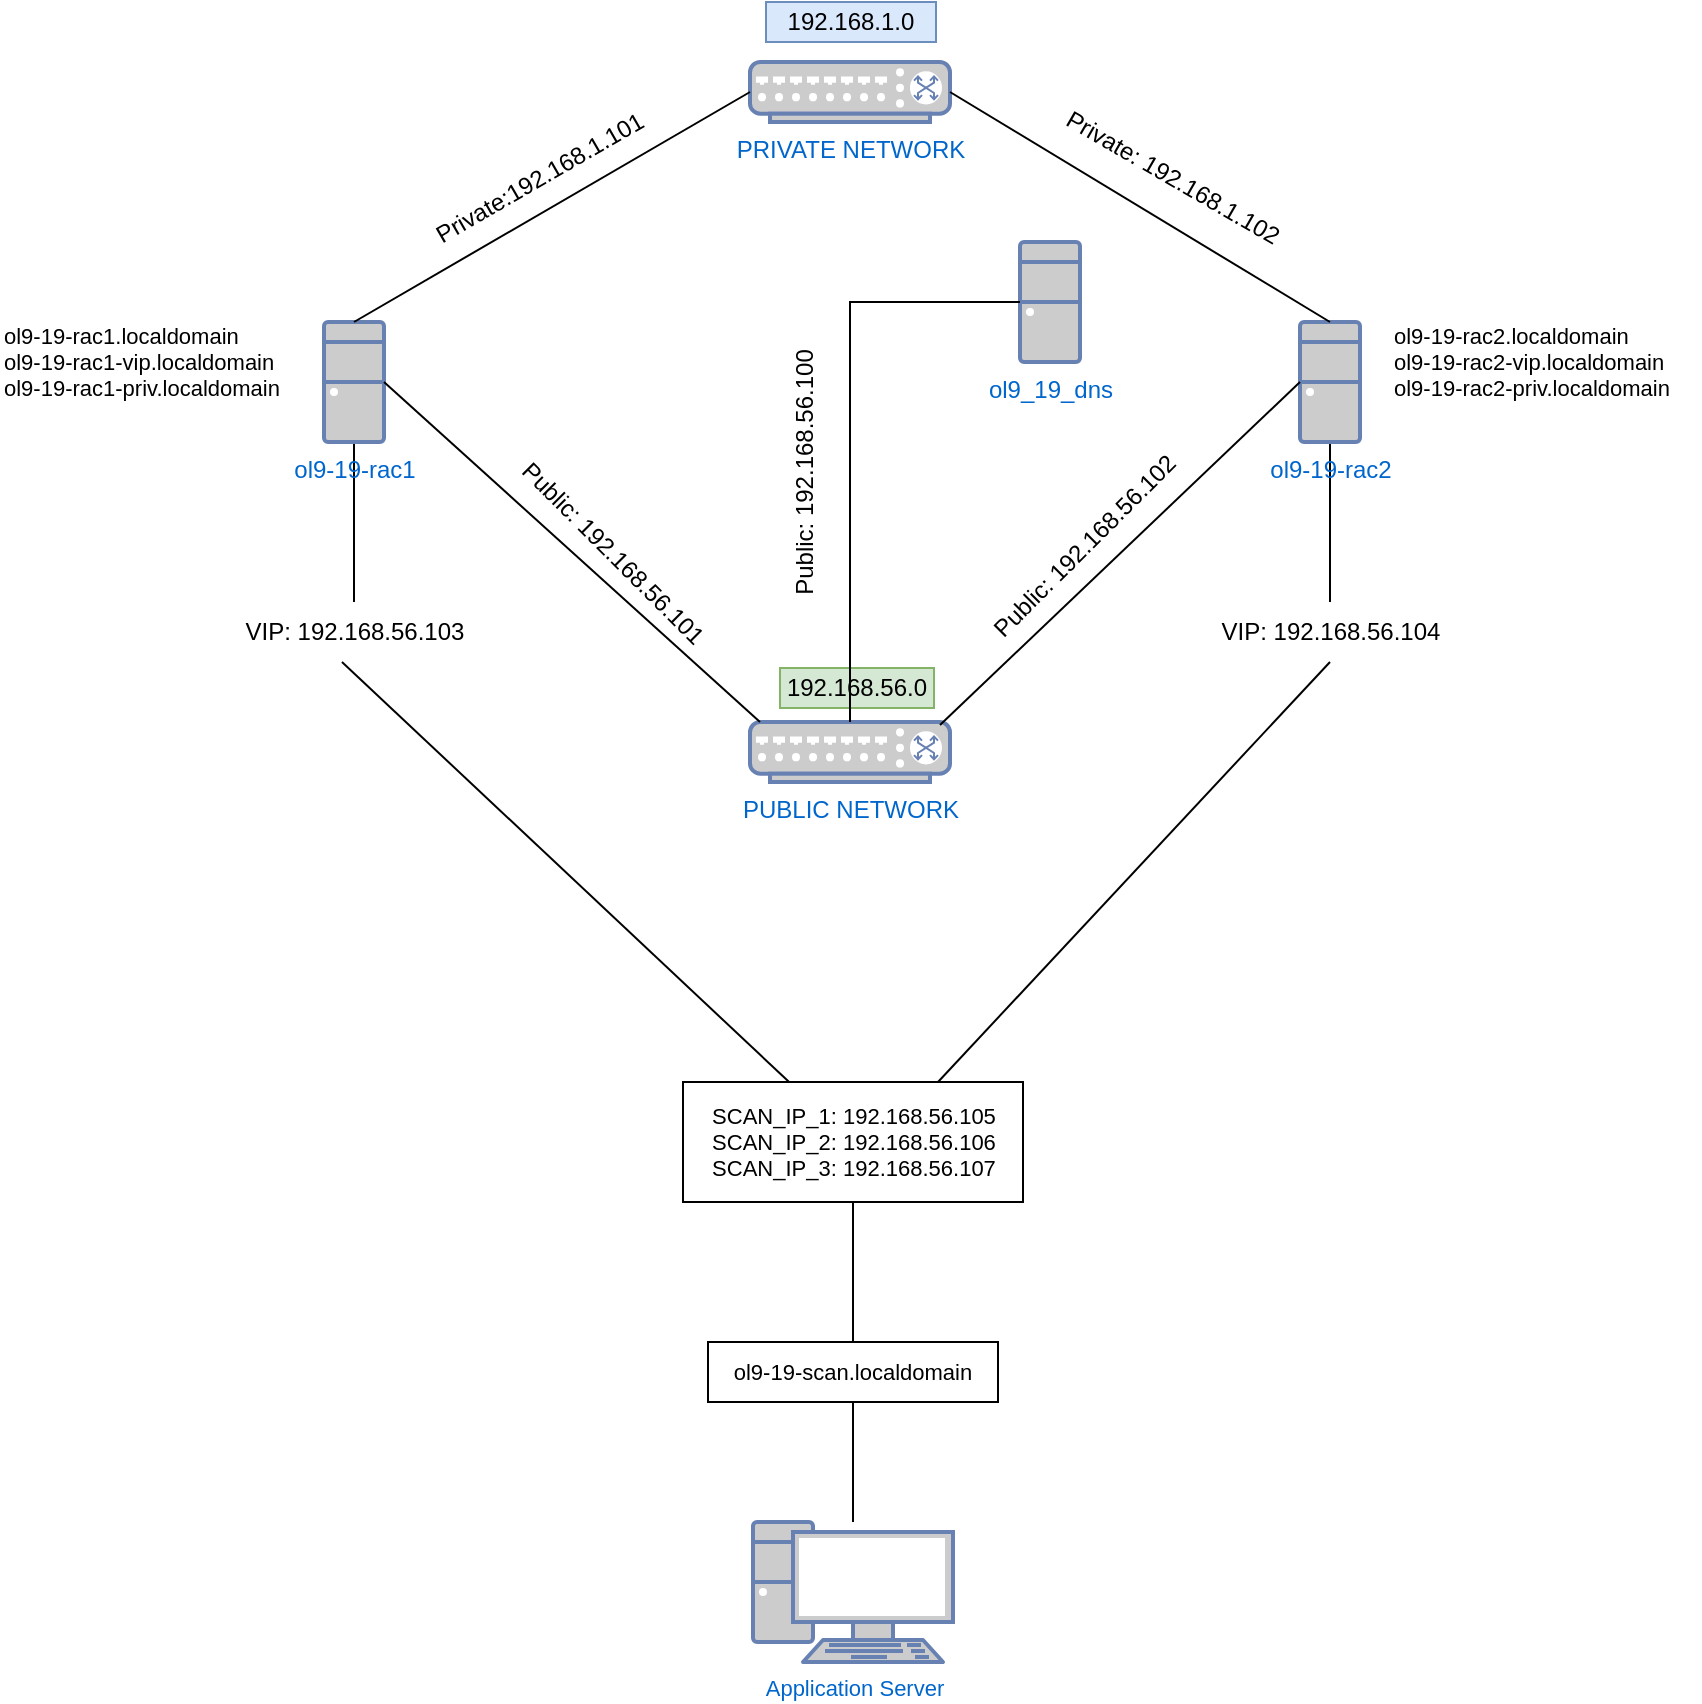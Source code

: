 <mxfile version="23.1.5" type="github">
  <diagram name="Page-1" id="A4Ai2_R7DW5ptEaBGcl3">
    <mxGraphModel dx="1727" dy="924" grid="1" gridSize="10" guides="1" tooltips="1" connect="1" arrows="1" fold="1" page="1" pageScale="1" pageWidth="850" pageHeight="1100" math="0" shadow="0">
      <root>
        <mxCell id="0" />
        <mxCell id="1" parent="0" />
        <mxCell id="ImBMw09rkv26mxz3HkRQ-37" style="edgeStyle=none;rounded=0;orthogonalLoop=1;jettySize=auto;html=1;strokeColor=default;align=center;verticalAlign=middle;fontFamily=Helvetica;fontSize=11;fontColor=default;labelBackgroundColor=default;endArrow=none;endFill=0;" edge="1" parent="1" source="ImBMw09rkv26mxz3HkRQ-1" target="ImBMw09rkv26mxz3HkRQ-24">
          <mxGeometry relative="1" as="geometry" />
        </mxCell>
        <mxCell id="ImBMw09rkv26mxz3HkRQ-1" value="ol9-19-rac1" style="fontColor=#0066CC;verticalAlign=top;verticalLabelPosition=bottom;labelPosition=center;align=center;html=1;outlineConnect=0;fillColor=#CCCCCC;strokeColor=#6881B3;gradientColor=none;gradientDirection=north;strokeWidth=2;shape=mxgraph.networks.desktop_pc;" vertex="1" parent="1">
          <mxGeometry x="162" y="210" width="30" height="60" as="geometry" />
        </mxCell>
        <mxCell id="ImBMw09rkv26mxz3HkRQ-38" style="edgeStyle=none;rounded=0;orthogonalLoop=1;jettySize=auto;html=1;strokeColor=default;align=center;verticalAlign=middle;fontFamily=Helvetica;fontSize=11;fontColor=default;labelBackgroundColor=default;endArrow=none;endFill=0;" edge="1" parent="1" source="ImBMw09rkv26mxz3HkRQ-2" target="ImBMw09rkv26mxz3HkRQ-25">
          <mxGeometry relative="1" as="geometry" />
        </mxCell>
        <mxCell id="ImBMw09rkv26mxz3HkRQ-2" value="ol9-19-rac2" style="fontColor=#0066CC;verticalAlign=top;verticalLabelPosition=bottom;labelPosition=center;align=center;html=1;outlineConnect=0;fillColor=#CCCCCC;strokeColor=#6881B3;gradientColor=none;gradientDirection=north;strokeWidth=2;shape=mxgraph.networks.desktop_pc;" vertex="1" parent="1">
          <mxGeometry x="650" y="210" width="30" height="60" as="geometry" />
        </mxCell>
        <mxCell id="ImBMw09rkv26mxz3HkRQ-3" value="ol9_19_dns" style="fontColor=#0066CC;verticalAlign=top;verticalLabelPosition=bottom;labelPosition=center;align=center;html=1;outlineConnect=0;fillColor=#CCCCCC;strokeColor=#6881B3;gradientColor=none;gradientDirection=north;strokeWidth=2;shape=mxgraph.networks.desktop_pc;" vertex="1" parent="1">
          <mxGeometry x="510" y="170" width="30" height="60" as="geometry" />
        </mxCell>
        <mxCell id="ImBMw09rkv26mxz3HkRQ-4" value="PUBLIC NETWORK" style="fontColor=#0066CC;verticalAlign=top;verticalLabelPosition=bottom;labelPosition=center;align=center;html=1;outlineConnect=0;fillColor=#CCCCCC;strokeColor=#6881B3;gradientColor=none;gradientDirection=north;strokeWidth=2;shape=mxgraph.networks.switch;" vertex="1" parent="1">
          <mxGeometry x="375" y="410" width="100" height="30" as="geometry" />
        </mxCell>
        <mxCell id="ImBMw09rkv26mxz3HkRQ-5" value="192.168.56.0" style="text;html=1;align=center;verticalAlign=middle;whiteSpace=wrap;rounded=0;fillColor=#d5e8d4;strokeColor=#82b366;" vertex="1" parent="1">
          <mxGeometry x="390" y="383" width="77" height="20" as="geometry" />
        </mxCell>
        <mxCell id="ImBMw09rkv26mxz3HkRQ-8" value="PRIVATE NETWORK" style="fontColor=#0066CC;verticalAlign=top;verticalLabelPosition=bottom;labelPosition=center;align=center;html=1;outlineConnect=0;fillColor=#CCCCCC;strokeColor=#6881B3;gradientColor=none;gradientDirection=north;strokeWidth=2;shape=mxgraph.networks.switch;" vertex="1" parent="1">
          <mxGeometry x="375" y="80" width="100" height="30" as="geometry" />
        </mxCell>
        <mxCell id="ImBMw09rkv26mxz3HkRQ-9" value="192.168.1.0" style="text;html=1;align=center;verticalAlign=middle;whiteSpace=wrap;rounded=0;fillColor=#dae8fc;strokeColor=#6c8ebf;" vertex="1" parent="1">
          <mxGeometry x="383" y="50" width="85" height="20" as="geometry" />
        </mxCell>
        <mxCell id="ImBMw09rkv26mxz3HkRQ-12" value="" style="endArrow=none;html=1;rounded=0;exitX=0.5;exitY=0;exitDx=0;exitDy=0;exitPerimeter=0;entryX=0;entryY=0.5;entryDx=0;entryDy=0;entryPerimeter=0;endFill=0;" edge="1" parent="1" source="ImBMw09rkv26mxz3HkRQ-1" target="ImBMw09rkv26mxz3HkRQ-8">
          <mxGeometry width="50" height="50" relative="1" as="geometry">
            <mxPoint x="220" y="190" as="sourcePoint" />
            <mxPoint x="270" y="140" as="targetPoint" />
          </mxGeometry>
        </mxCell>
        <mxCell id="ImBMw09rkv26mxz3HkRQ-13" value="" style="endArrow=none;html=1;rounded=0;exitX=0.5;exitY=0;exitDx=0;exitDy=0;exitPerimeter=0;entryX=1;entryY=0.5;entryDx=0;entryDy=0;entryPerimeter=0;endFill=0;" edge="1" parent="1" source="ImBMw09rkv26mxz3HkRQ-2" target="ImBMw09rkv26mxz3HkRQ-8">
          <mxGeometry width="50" height="50" relative="1" as="geometry">
            <mxPoint x="620" y="130" as="sourcePoint" />
            <mxPoint x="670" y="80" as="targetPoint" />
          </mxGeometry>
        </mxCell>
        <mxCell id="ImBMw09rkv26mxz3HkRQ-14" value="Private:192.168.1.101" style="text;html=1;align=center;verticalAlign=middle;whiteSpace=wrap;rounded=0;rotation=-30;" vertex="1" parent="1">
          <mxGeometry x="240" y="123" width="60" height="30" as="geometry" />
        </mxCell>
        <mxCell id="ImBMw09rkv26mxz3HkRQ-15" value="Private: 192.168.1.102" style="text;html=1;align=center;verticalAlign=middle;whiteSpace=wrap;rounded=0;rotation=30;" vertex="1" parent="1">
          <mxGeometry x="520" y="123" width="133" height="30" as="geometry" />
        </mxCell>
        <mxCell id="ImBMw09rkv26mxz3HkRQ-18" value="" style="endArrow=none;html=1;rounded=0;strokeColor=default;align=center;verticalAlign=middle;fontFamily=Helvetica;fontSize=11;fontColor=default;labelBackgroundColor=default;exitX=1;exitY=0.5;exitDx=0;exitDy=0;exitPerimeter=0;" edge="1" parent="1" source="ImBMw09rkv26mxz3HkRQ-1">
          <mxGeometry width="50" height="50" relative="1" as="geometry">
            <mxPoint x="360" y="320" as="sourcePoint" />
            <mxPoint x="380" y="410" as="targetPoint" />
          </mxGeometry>
        </mxCell>
        <mxCell id="ImBMw09rkv26mxz3HkRQ-19" value="" style="endArrow=none;html=1;rounded=0;strokeColor=default;align=center;verticalAlign=middle;fontFamily=Helvetica;fontSize=11;fontColor=default;labelBackgroundColor=default;exitX=0;exitY=0.5;exitDx=0;exitDy=0;exitPerimeter=0;entryX=0.95;entryY=0.05;entryDx=0;entryDy=0;entryPerimeter=0;" edge="1" parent="1" source="ImBMw09rkv26mxz3HkRQ-2" target="ImBMw09rkv26mxz3HkRQ-4">
          <mxGeometry width="50" height="50" relative="1" as="geometry">
            <mxPoint x="390" y="190" as="sourcePoint" />
            <mxPoint x="570" y="362" as="targetPoint" />
          </mxGeometry>
        </mxCell>
        <mxCell id="ImBMw09rkv26mxz3HkRQ-20" value="Public: 192.168.56.101" style="text;html=1;align=center;verticalAlign=middle;whiteSpace=wrap;rounded=0;rotation=45;" vertex="1" parent="1">
          <mxGeometry x="225.32" y="311" width="162.68" height="30" as="geometry" />
        </mxCell>
        <mxCell id="ImBMw09rkv26mxz3HkRQ-21" value="Public: 192.168.56.102" style="text;html=1;align=center;verticalAlign=middle;whiteSpace=wrap;rounded=0;rotation=-45;" vertex="1" parent="1">
          <mxGeometry x="461" y="307" width="163" height="30" as="geometry" />
        </mxCell>
        <mxCell id="ImBMw09rkv26mxz3HkRQ-24" value="VIP: 192.168.56.103" style="text;html=1;align=center;verticalAlign=middle;whiteSpace=wrap;rounded=0;rotation=0;" vertex="1" parent="1">
          <mxGeometry x="95.66" y="350" width="162.68" height="30" as="geometry" />
        </mxCell>
        <mxCell id="ImBMw09rkv26mxz3HkRQ-25" value="VIP: 192.168.56.104" style="text;html=1;align=center;verticalAlign=middle;whiteSpace=wrap;rounded=0;rotation=0;" vertex="1" parent="1">
          <mxGeometry x="583.66" y="350" width="162.68" height="30" as="geometry" />
        </mxCell>
        <mxCell id="ImBMw09rkv26mxz3HkRQ-26" value="ol9-19-rac1.localdomain&lt;br&gt;ol9-19-rac1-vip.localdomain&lt;br&gt;ol9-19-rac1-priv.localdomain" style="text;html=1;align=left;verticalAlign=middle;whiteSpace=wrap;rounded=0;fontFamily=Helvetica;fontSize=11;labelBackgroundColor=default;" vertex="1" parent="1">
          <mxGeometry y="210" width="155" height="40" as="geometry" />
        </mxCell>
        <mxCell id="ImBMw09rkv26mxz3HkRQ-28" value="ol9-19-rac2.localdomain&lt;br&gt;ol9-19-rac2-vip.localdomain&lt;br&gt;ol9-19-rac2-priv.localdomain" style="text;html=1;align=left;verticalAlign=middle;whiteSpace=wrap;rounded=0;fontFamily=Helvetica;fontSize=11;labelBackgroundColor=default;" vertex="1" parent="1">
          <mxGeometry x="695" y="210" width="155" height="40" as="geometry" />
        </mxCell>
        <mxCell id="ImBMw09rkv26mxz3HkRQ-31" value="Public: 192.168.56.100" style="text;html=1;align=center;verticalAlign=middle;whiteSpace=wrap;rounded=0;rotation=-90;" vertex="1" parent="1">
          <mxGeometry x="330" y="270" width="145" height="30" as="geometry" />
        </mxCell>
        <mxCell id="ImBMw09rkv26mxz3HkRQ-40" style="edgeStyle=none;rounded=0;orthogonalLoop=1;jettySize=auto;html=1;entryX=0.5;entryY=1;entryDx=0;entryDy=0;strokeColor=default;align=center;verticalAlign=middle;fontFamily=Helvetica;fontSize=11;fontColor=default;labelBackgroundColor=default;endArrow=none;endFill=0;exitX=0.75;exitY=0;exitDx=0;exitDy=0;" edge="1" parent="1" source="ImBMw09rkv26mxz3HkRQ-32" target="ImBMw09rkv26mxz3HkRQ-25">
          <mxGeometry relative="1" as="geometry" />
        </mxCell>
        <mxCell id="ImBMw09rkv26mxz3HkRQ-32" value="SCAN_IP_1: 192.168.56.105&lt;br&gt;SCAN_IP_2: 192.168.56.106&lt;br&gt;SCAN_IP_3: 192.168.56.107" style="text;html=1;align=center;verticalAlign=middle;whiteSpace=wrap;rounded=0;fontFamily=Helvetica;fontSize=11;labelBackgroundColor=default;strokeColor=default;" vertex="1" parent="1">
          <mxGeometry x="341.5" y="590" width="170" height="60" as="geometry" />
        </mxCell>
        <mxCell id="ImBMw09rkv26mxz3HkRQ-34" style="edgeStyle=none;rounded=0;orthogonalLoop=1;jettySize=auto;html=1;entryX=0.5;entryY=1;entryDx=0;entryDy=0;strokeColor=default;align=center;verticalAlign=middle;fontFamily=Helvetica;fontSize=11;fontColor=default;labelBackgroundColor=default;endArrow=none;endFill=0;" edge="1" parent="1" source="ImBMw09rkv26mxz3HkRQ-33" target="ImBMw09rkv26mxz3HkRQ-32">
          <mxGeometry relative="1" as="geometry" />
        </mxCell>
        <mxCell id="ImBMw09rkv26mxz3HkRQ-33" value="ol9-19-scan.localdomain" style="text;html=1;align=center;verticalAlign=middle;whiteSpace=wrap;rounded=0;fontFamily=Helvetica;fontSize=11;fontColor=default;labelBackgroundColor=default;fillColor=none;strokeColor=default;" vertex="1" parent="1">
          <mxGeometry x="354" y="720" width="145" height="30" as="geometry" />
        </mxCell>
        <mxCell id="ImBMw09rkv26mxz3HkRQ-41" style="edgeStyle=none;rounded=0;orthogonalLoop=1;jettySize=auto;html=1;entryX=0.5;entryY=1;entryDx=0;entryDy=0;strokeColor=default;align=center;verticalAlign=middle;fontFamily=Helvetica;fontSize=11;fontColor=default;labelBackgroundColor=default;endArrow=none;endFill=0;" edge="1" parent="1" source="ImBMw09rkv26mxz3HkRQ-35" target="ImBMw09rkv26mxz3HkRQ-33">
          <mxGeometry relative="1" as="geometry" />
        </mxCell>
        <mxCell id="ImBMw09rkv26mxz3HkRQ-35" value="Application Server" style="fontColor=#0066CC;verticalAlign=top;verticalLabelPosition=bottom;labelPosition=center;align=center;html=1;outlineConnect=0;fillColor=#CCCCCC;strokeColor=#6881B3;gradientColor=none;gradientDirection=north;strokeWidth=2;shape=mxgraph.networks.pc;fontFamily=Helvetica;fontSize=11;labelBackgroundColor=default;" vertex="1" parent="1">
          <mxGeometry x="376.5" y="810" width="100" height="70" as="geometry" />
        </mxCell>
        <mxCell id="ImBMw09rkv26mxz3HkRQ-36" value="" style="endArrow=none;html=1;rounded=0;strokeColor=default;align=center;verticalAlign=middle;fontFamily=Helvetica;fontSize=11;fontColor=default;labelBackgroundColor=default;entryX=0;entryY=0.5;entryDx=0;entryDy=0;entryPerimeter=0;exitX=0.5;exitY=0;exitDx=0;exitDy=0;exitPerimeter=0;" edge="1" parent="1" source="ImBMw09rkv26mxz3HkRQ-4" target="ImBMw09rkv26mxz3HkRQ-3">
          <mxGeometry width="50" height="50" relative="1" as="geometry">
            <mxPoint x="370" y="290" as="sourcePoint" />
            <mxPoint x="420" y="240" as="targetPoint" />
            <Array as="points">
              <mxPoint x="425" y="200" />
            </Array>
          </mxGeometry>
        </mxCell>
        <mxCell id="ImBMw09rkv26mxz3HkRQ-39" style="edgeStyle=none;rounded=0;orthogonalLoop=1;jettySize=auto;html=1;entryX=0.463;entryY=1;entryDx=0;entryDy=0;entryPerimeter=0;strokeColor=default;align=center;verticalAlign=middle;fontFamily=Helvetica;fontSize=11;fontColor=default;labelBackgroundColor=default;endArrow=none;endFill=0;" edge="1" parent="1" source="ImBMw09rkv26mxz3HkRQ-32" target="ImBMw09rkv26mxz3HkRQ-24">
          <mxGeometry relative="1" as="geometry" />
        </mxCell>
      </root>
    </mxGraphModel>
  </diagram>
</mxfile>
